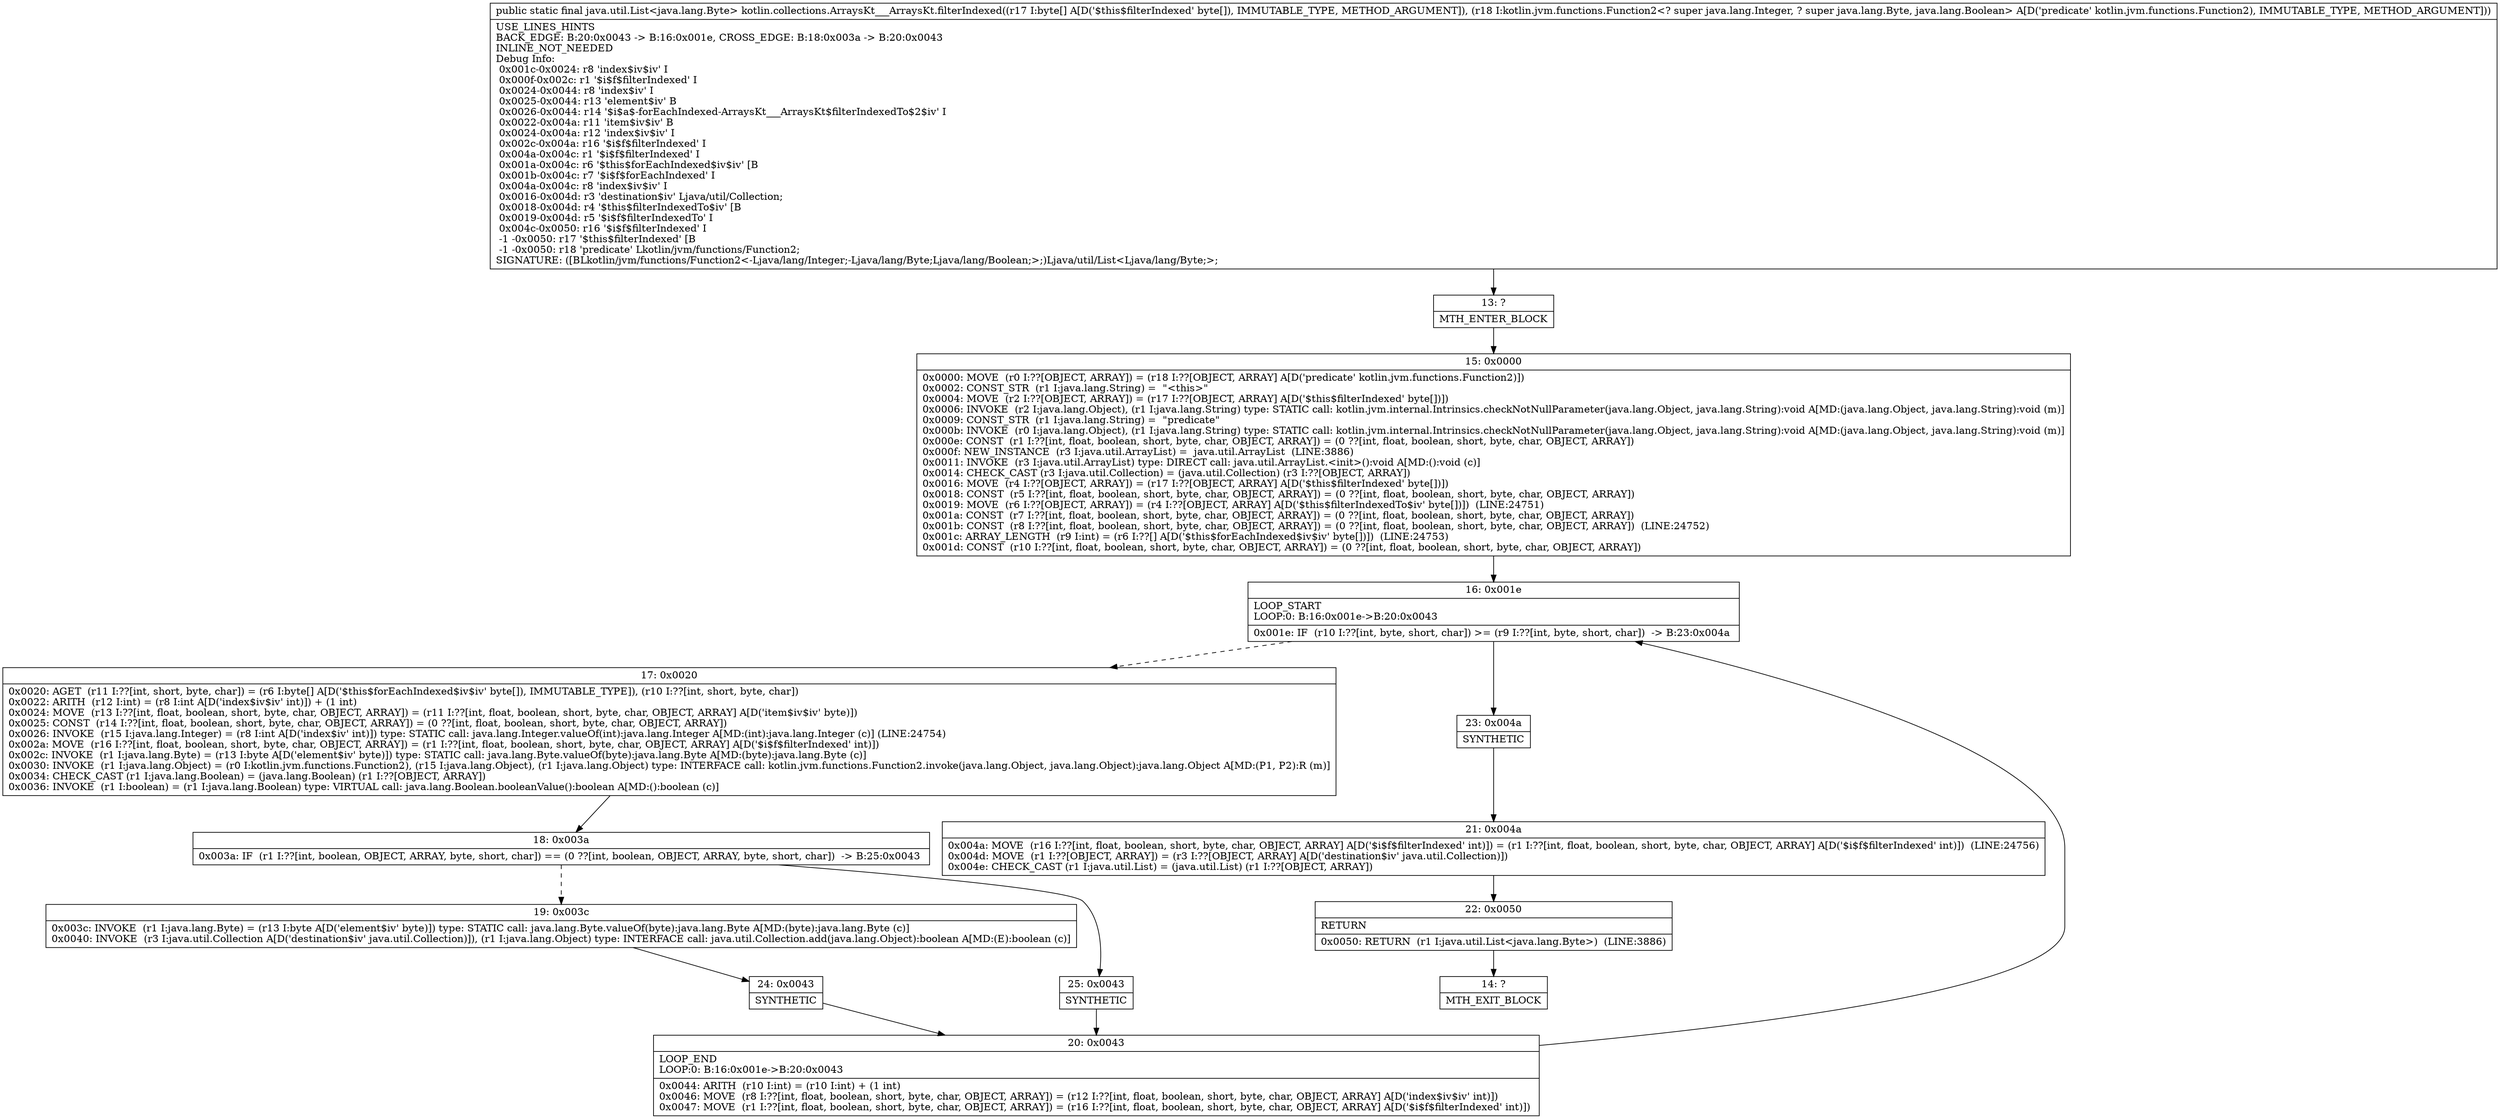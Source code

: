 digraph "CFG forkotlin.collections.ArraysKt___ArraysKt.filterIndexed([BLkotlin\/jvm\/functions\/Function2;)Ljava\/util\/List;" {
Node_13 [shape=record,label="{13\:\ ?|MTH_ENTER_BLOCK\l}"];
Node_15 [shape=record,label="{15\:\ 0x0000|0x0000: MOVE  (r0 I:??[OBJECT, ARRAY]) = (r18 I:??[OBJECT, ARRAY] A[D('predicate' kotlin.jvm.functions.Function2)]) \l0x0002: CONST_STR  (r1 I:java.lang.String) =  \"\<this\>\" \l0x0004: MOVE  (r2 I:??[OBJECT, ARRAY]) = (r17 I:??[OBJECT, ARRAY] A[D('$this$filterIndexed' byte[])]) \l0x0006: INVOKE  (r2 I:java.lang.Object), (r1 I:java.lang.String) type: STATIC call: kotlin.jvm.internal.Intrinsics.checkNotNullParameter(java.lang.Object, java.lang.String):void A[MD:(java.lang.Object, java.lang.String):void (m)]\l0x0009: CONST_STR  (r1 I:java.lang.String) =  \"predicate\" \l0x000b: INVOKE  (r0 I:java.lang.Object), (r1 I:java.lang.String) type: STATIC call: kotlin.jvm.internal.Intrinsics.checkNotNullParameter(java.lang.Object, java.lang.String):void A[MD:(java.lang.Object, java.lang.String):void (m)]\l0x000e: CONST  (r1 I:??[int, float, boolean, short, byte, char, OBJECT, ARRAY]) = (0 ??[int, float, boolean, short, byte, char, OBJECT, ARRAY]) \l0x000f: NEW_INSTANCE  (r3 I:java.util.ArrayList) =  java.util.ArrayList  (LINE:3886)\l0x0011: INVOKE  (r3 I:java.util.ArrayList) type: DIRECT call: java.util.ArrayList.\<init\>():void A[MD:():void (c)]\l0x0014: CHECK_CAST (r3 I:java.util.Collection) = (java.util.Collection) (r3 I:??[OBJECT, ARRAY]) \l0x0016: MOVE  (r4 I:??[OBJECT, ARRAY]) = (r17 I:??[OBJECT, ARRAY] A[D('$this$filterIndexed' byte[])]) \l0x0018: CONST  (r5 I:??[int, float, boolean, short, byte, char, OBJECT, ARRAY]) = (0 ??[int, float, boolean, short, byte, char, OBJECT, ARRAY]) \l0x0019: MOVE  (r6 I:??[OBJECT, ARRAY]) = (r4 I:??[OBJECT, ARRAY] A[D('$this$filterIndexedTo$iv' byte[])])  (LINE:24751)\l0x001a: CONST  (r7 I:??[int, float, boolean, short, byte, char, OBJECT, ARRAY]) = (0 ??[int, float, boolean, short, byte, char, OBJECT, ARRAY]) \l0x001b: CONST  (r8 I:??[int, float, boolean, short, byte, char, OBJECT, ARRAY]) = (0 ??[int, float, boolean, short, byte, char, OBJECT, ARRAY])  (LINE:24752)\l0x001c: ARRAY_LENGTH  (r9 I:int) = (r6 I:??[] A[D('$this$forEachIndexed$iv$iv' byte[])])  (LINE:24753)\l0x001d: CONST  (r10 I:??[int, float, boolean, short, byte, char, OBJECT, ARRAY]) = (0 ??[int, float, boolean, short, byte, char, OBJECT, ARRAY]) \l}"];
Node_16 [shape=record,label="{16\:\ 0x001e|LOOP_START\lLOOP:0: B:16:0x001e\-\>B:20:0x0043\l|0x001e: IF  (r10 I:??[int, byte, short, char]) \>= (r9 I:??[int, byte, short, char])  \-\> B:23:0x004a \l}"];
Node_17 [shape=record,label="{17\:\ 0x0020|0x0020: AGET  (r11 I:??[int, short, byte, char]) = (r6 I:byte[] A[D('$this$forEachIndexed$iv$iv' byte[]), IMMUTABLE_TYPE]), (r10 I:??[int, short, byte, char]) \l0x0022: ARITH  (r12 I:int) = (r8 I:int A[D('index$iv$iv' int)]) + (1 int) \l0x0024: MOVE  (r13 I:??[int, float, boolean, short, byte, char, OBJECT, ARRAY]) = (r11 I:??[int, float, boolean, short, byte, char, OBJECT, ARRAY] A[D('item$iv$iv' byte)]) \l0x0025: CONST  (r14 I:??[int, float, boolean, short, byte, char, OBJECT, ARRAY]) = (0 ??[int, float, boolean, short, byte, char, OBJECT, ARRAY]) \l0x0026: INVOKE  (r15 I:java.lang.Integer) = (r8 I:int A[D('index$iv' int)]) type: STATIC call: java.lang.Integer.valueOf(int):java.lang.Integer A[MD:(int):java.lang.Integer (c)] (LINE:24754)\l0x002a: MOVE  (r16 I:??[int, float, boolean, short, byte, char, OBJECT, ARRAY]) = (r1 I:??[int, float, boolean, short, byte, char, OBJECT, ARRAY] A[D('$i$f$filterIndexed' int)]) \l0x002c: INVOKE  (r1 I:java.lang.Byte) = (r13 I:byte A[D('element$iv' byte)]) type: STATIC call: java.lang.Byte.valueOf(byte):java.lang.Byte A[MD:(byte):java.lang.Byte (c)]\l0x0030: INVOKE  (r1 I:java.lang.Object) = (r0 I:kotlin.jvm.functions.Function2), (r15 I:java.lang.Object), (r1 I:java.lang.Object) type: INTERFACE call: kotlin.jvm.functions.Function2.invoke(java.lang.Object, java.lang.Object):java.lang.Object A[MD:(P1, P2):R (m)]\l0x0034: CHECK_CAST (r1 I:java.lang.Boolean) = (java.lang.Boolean) (r1 I:??[OBJECT, ARRAY]) \l0x0036: INVOKE  (r1 I:boolean) = (r1 I:java.lang.Boolean) type: VIRTUAL call: java.lang.Boolean.booleanValue():boolean A[MD:():boolean (c)]\l}"];
Node_18 [shape=record,label="{18\:\ 0x003a|0x003a: IF  (r1 I:??[int, boolean, OBJECT, ARRAY, byte, short, char]) == (0 ??[int, boolean, OBJECT, ARRAY, byte, short, char])  \-\> B:25:0x0043 \l}"];
Node_19 [shape=record,label="{19\:\ 0x003c|0x003c: INVOKE  (r1 I:java.lang.Byte) = (r13 I:byte A[D('element$iv' byte)]) type: STATIC call: java.lang.Byte.valueOf(byte):java.lang.Byte A[MD:(byte):java.lang.Byte (c)]\l0x0040: INVOKE  (r3 I:java.util.Collection A[D('destination$iv' java.util.Collection)]), (r1 I:java.lang.Object) type: INTERFACE call: java.util.Collection.add(java.lang.Object):boolean A[MD:(E):boolean (c)]\l}"];
Node_24 [shape=record,label="{24\:\ 0x0043|SYNTHETIC\l}"];
Node_20 [shape=record,label="{20\:\ 0x0043|LOOP_END\lLOOP:0: B:16:0x001e\-\>B:20:0x0043\l|0x0044: ARITH  (r10 I:int) = (r10 I:int) + (1 int) \l0x0046: MOVE  (r8 I:??[int, float, boolean, short, byte, char, OBJECT, ARRAY]) = (r12 I:??[int, float, boolean, short, byte, char, OBJECT, ARRAY] A[D('index$iv$iv' int)]) \l0x0047: MOVE  (r1 I:??[int, float, boolean, short, byte, char, OBJECT, ARRAY]) = (r16 I:??[int, float, boolean, short, byte, char, OBJECT, ARRAY] A[D('$i$f$filterIndexed' int)]) \l}"];
Node_25 [shape=record,label="{25\:\ 0x0043|SYNTHETIC\l}"];
Node_23 [shape=record,label="{23\:\ 0x004a|SYNTHETIC\l}"];
Node_21 [shape=record,label="{21\:\ 0x004a|0x004a: MOVE  (r16 I:??[int, float, boolean, short, byte, char, OBJECT, ARRAY] A[D('$i$f$filterIndexed' int)]) = (r1 I:??[int, float, boolean, short, byte, char, OBJECT, ARRAY] A[D('$i$f$filterIndexed' int)])  (LINE:24756)\l0x004d: MOVE  (r1 I:??[OBJECT, ARRAY]) = (r3 I:??[OBJECT, ARRAY] A[D('destination$iv' java.util.Collection)]) \l0x004e: CHECK_CAST (r1 I:java.util.List) = (java.util.List) (r1 I:??[OBJECT, ARRAY]) \l}"];
Node_22 [shape=record,label="{22\:\ 0x0050|RETURN\l|0x0050: RETURN  (r1 I:java.util.List\<java.lang.Byte\>)  (LINE:3886)\l}"];
Node_14 [shape=record,label="{14\:\ ?|MTH_EXIT_BLOCK\l}"];
MethodNode[shape=record,label="{public static final java.util.List\<java.lang.Byte\> kotlin.collections.ArraysKt___ArraysKt.filterIndexed((r17 I:byte[] A[D('$this$filterIndexed' byte[]), IMMUTABLE_TYPE, METHOD_ARGUMENT]), (r18 I:kotlin.jvm.functions.Function2\<? super java.lang.Integer, ? super java.lang.Byte, java.lang.Boolean\> A[D('predicate' kotlin.jvm.functions.Function2), IMMUTABLE_TYPE, METHOD_ARGUMENT]))  | USE_LINES_HINTS\lBACK_EDGE: B:20:0x0043 \-\> B:16:0x001e, CROSS_EDGE: B:18:0x003a \-\> B:20:0x0043\lINLINE_NOT_NEEDED\lDebug Info:\l  0x001c\-0x0024: r8 'index$iv$iv' I\l  0x000f\-0x002c: r1 '$i$f$filterIndexed' I\l  0x0024\-0x0044: r8 'index$iv' I\l  0x0025\-0x0044: r13 'element$iv' B\l  0x0026\-0x0044: r14 '$i$a$\-forEachIndexed\-ArraysKt___ArraysKt$filterIndexedTo$2$iv' I\l  0x0022\-0x004a: r11 'item$iv$iv' B\l  0x0024\-0x004a: r12 'index$iv$iv' I\l  0x002c\-0x004a: r16 '$i$f$filterIndexed' I\l  0x004a\-0x004c: r1 '$i$f$filterIndexed' I\l  0x001a\-0x004c: r6 '$this$forEachIndexed$iv$iv' [B\l  0x001b\-0x004c: r7 '$i$f$forEachIndexed' I\l  0x004a\-0x004c: r8 'index$iv$iv' I\l  0x0016\-0x004d: r3 'destination$iv' Ljava\/util\/Collection;\l  0x0018\-0x004d: r4 '$this$filterIndexedTo$iv' [B\l  0x0019\-0x004d: r5 '$i$f$filterIndexedTo' I\l  0x004c\-0x0050: r16 '$i$f$filterIndexed' I\l  \-1 \-0x0050: r17 '$this$filterIndexed' [B\l  \-1 \-0x0050: r18 'predicate' Lkotlin\/jvm\/functions\/Function2;\lSIGNATURE: ([BLkotlin\/jvm\/functions\/Function2\<\-Ljava\/lang\/Integer;\-Ljava\/lang\/Byte;Ljava\/lang\/Boolean;\>;)Ljava\/util\/List\<Ljava\/lang\/Byte;\>;\l}"];
MethodNode -> Node_13;Node_13 -> Node_15;
Node_15 -> Node_16;
Node_16 -> Node_17[style=dashed];
Node_16 -> Node_23;
Node_17 -> Node_18;
Node_18 -> Node_19[style=dashed];
Node_18 -> Node_25;
Node_19 -> Node_24;
Node_24 -> Node_20;
Node_20 -> Node_16;
Node_25 -> Node_20;
Node_23 -> Node_21;
Node_21 -> Node_22;
Node_22 -> Node_14;
}

